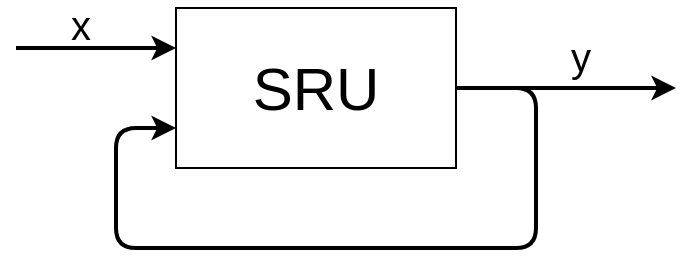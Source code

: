 <mxfile version="13.9.8" type="device"><diagram id="juf6tTL0bq5ir-X10l-R" name="Page-1"><mxGraphModel dx="473" dy="278" grid="1" gridSize="10" guides="1" tooltips="1" connect="1" arrows="1" fold="1" page="1" pageScale="1" pageWidth="827" pageHeight="1169" math="0" shadow="0"><root><mxCell id="0"/><mxCell id="1" parent="0"/><mxCell id="RMwFaNlu613pSJLdEOit-1" value="&lt;font&gt;&lt;font style=&quot;font-size: 30px&quot;&gt;SRU&lt;/font&gt;&lt;br&gt;&lt;/font&gt;" style="rounded=0;whiteSpace=wrap;html=1;" parent="1" vertex="1"><mxGeometry x="100" y="80" width="140" height="80" as="geometry"/></mxCell><mxCell id="RMwFaNlu613pSJLdEOit-2" value="" style="endArrow=classic;html=1;strokeWidth=2;entryX=0;entryY=0.25;entryDx=0;entryDy=0;" parent="1" target="RMwFaNlu613pSJLdEOit-1" edge="1"><mxGeometry width="50" height="50" relative="1" as="geometry"><mxPoint x="20" y="100" as="sourcePoint"/><mxPoint x="80" y="160" as="targetPoint"/></mxGeometry></mxCell><mxCell id="RMwFaNlu613pSJLdEOit-6" value="x" style="text;html=1;align=center;verticalAlign=middle;resizable=0;points=[];;labelBackgroundColor=none;fontSize=20;" parent="RMwFaNlu613pSJLdEOit-2" vertex="1" connectable="0"><mxGeometry x="-0.5" y="1" relative="1" as="geometry"><mxPoint x="12" y="-11" as="offset"/></mxGeometry></mxCell><mxCell id="RMwFaNlu613pSJLdEOit-4" value="y" style="endArrow=classic;html=1;strokeWidth=2;exitX=1;exitY=0.5;exitDx=0;exitDy=0;labelBackgroundColor=none;fontSize=20;" parent="1" source="RMwFaNlu613pSJLdEOit-1" edge="1"><mxGeometry x="0.127" y="16" width="50" height="50" relative="1" as="geometry"><mxPoint x="220" y="130" as="sourcePoint"/><mxPoint x="350" y="120" as="targetPoint"/><mxPoint as="offset"/></mxGeometry></mxCell><mxCell id="RMwFaNlu613pSJLdEOit-5" value="" style="endArrow=classic;html=1;strokeWidth=2;exitX=1;exitY=0.5;exitDx=0;exitDy=0;entryX=0;entryY=0.75;entryDx=0;entryDy=0;" parent="1" source="RMwFaNlu613pSJLdEOit-1" target="RMwFaNlu613pSJLdEOit-1" edge="1"><mxGeometry width="50" height="50" relative="1" as="geometry"><mxPoint x="230" y="180" as="sourcePoint"/><mxPoint x="90" y="104" as="targetPoint"/><Array as="points"><mxPoint x="280" y="120"/><mxPoint x="280" y="200"/><mxPoint x="70" y="200"/><mxPoint x="70" y="140"/></Array></mxGeometry></mxCell></root></mxGraphModel></diagram></mxfile>
